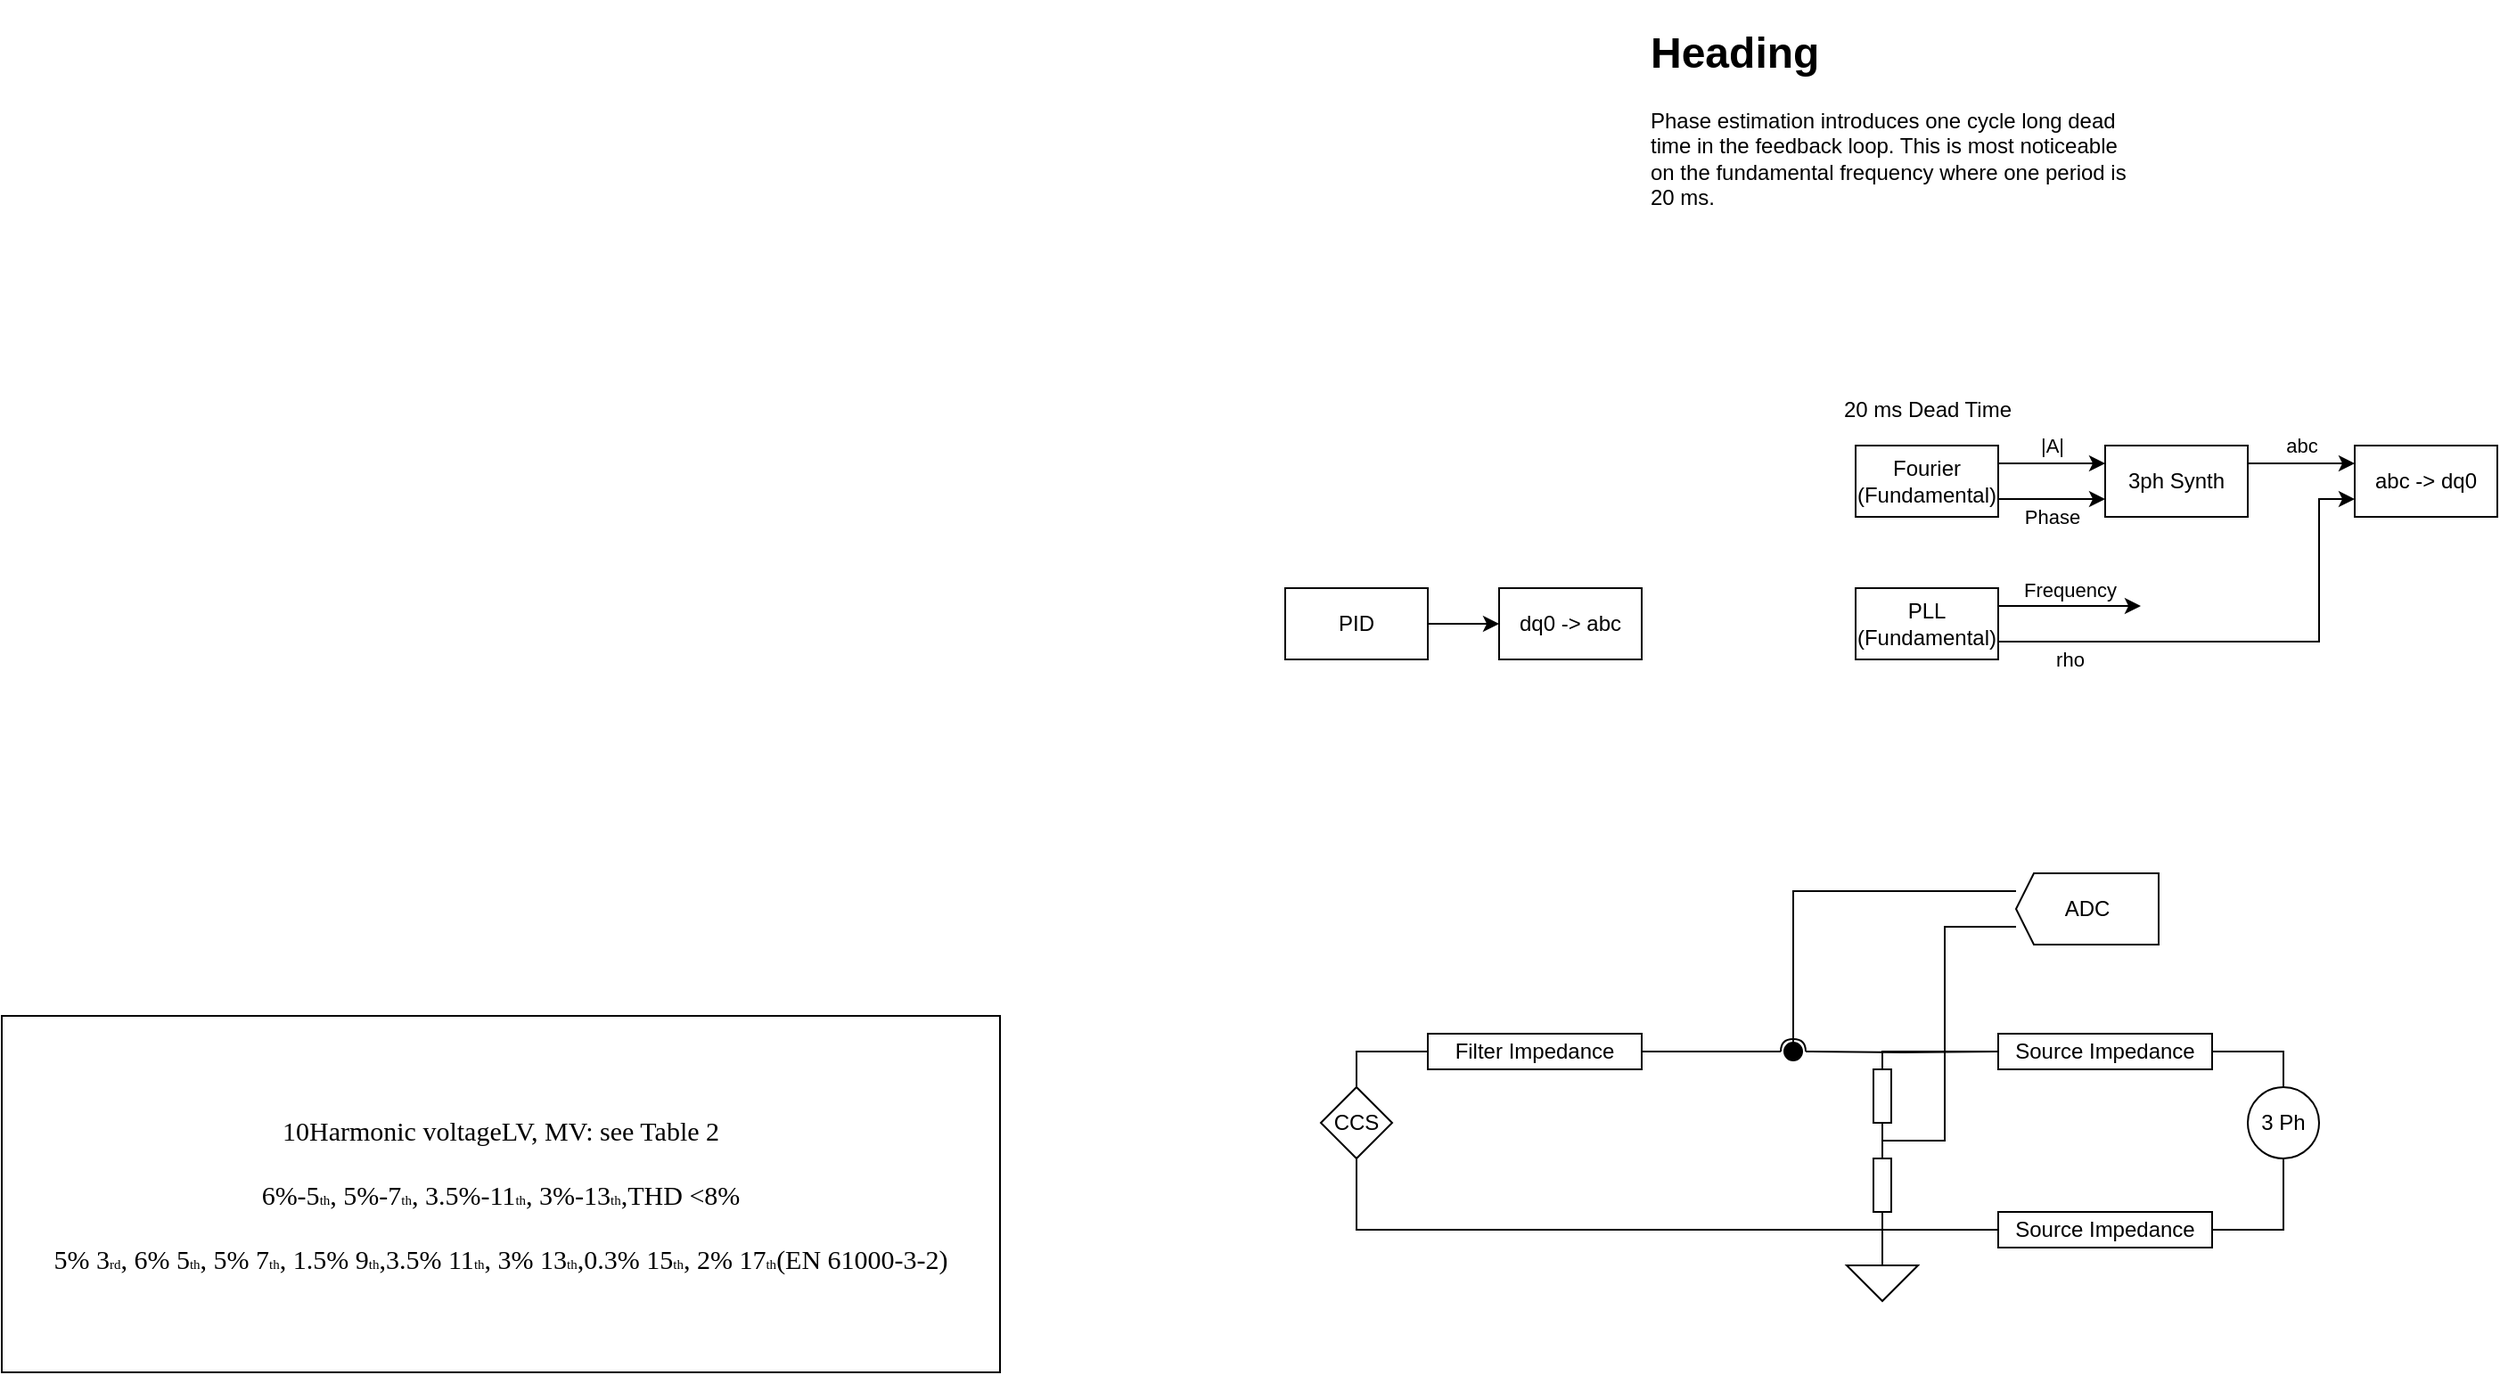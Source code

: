 <mxfile version="13.4.5" type="device" pages="2"><diagram id="gl-tYB7vhya90MNpWIdh" name="Page-1"><mxGraphModel dx="2622" dy="1232" grid="1" gridSize="10" guides="1" tooltips="1" connect="1" arrows="1" fold="1" page="0" pageScale="1" pageWidth="850" pageHeight="1100" math="0" shadow="0"><root><mxCell id="0"/><mxCell id="1" parent="0"/><mxCell id="ehlX3eeT3iICWve1UNK--1" value="&lt;h1&gt;Heading&lt;/h1&gt;&lt;p&gt;Phase estimation introduces one cycle long dead time in the feedback loop. This is most noticeable on the fundamental frequency where one period is 20 ms.&lt;/p&gt;" style="text;html=1;strokeColor=none;fillColor=none;spacing=5;spacingTop=-20;whiteSpace=wrap;overflow=hidden;rounded=0;" parent="1" vertex="1"><mxGeometry x="-40" y="-80" width="280" height="120" as="geometry"/></mxCell><mxCell id="g9-jJMFJriJmG8y1UWcc-30" style="edgeStyle=orthogonalEdgeStyle;rounded=0;orthogonalLoop=1;jettySize=auto;html=1;exitX=0.5;exitY=0;exitDx=0;exitDy=0;entryX=1;entryY=0.5;entryDx=0;entryDy=0;endArrow=none;endFill=0;" parent="1" source="g9-jJMFJriJmG8y1UWcc-1" target="g9-jJMFJriJmG8y1UWcc-24" edge="1"><mxGeometry relative="1" as="geometry"/></mxCell><mxCell id="g9-jJMFJriJmG8y1UWcc-1" value="3 Ph" style="ellipse;whiteSpace=wrap;html=1;aspect=fixed;" parent="1" vertex="1"><mxGeometry x="300" y="520" width="40" height="40" as="geometry"/></mxCell><mxCell id="g9-jJMFJriJmG8y1UWcc-2" value="abc -&amp;gt; dq0" style="rounded=0;whiteSpace=wrap;html=1;" parent="1" vertex="1"><mxGeometry x="360" y="160" width="80" height="40" as="geometry"/></mxCell><mxCell id="g9-jJMFJriJmG8y1UWcc-9" value="|A|" style="edgeStyle=orthogonalEdgeStyle;rounded=0;orthogonalLoop=1;jettySize=auto;html=1;exitX=1;exitY=0.25;exitDx=0;exitDy=0;entryX=0;entryY=0.25;entryDx=0;entryDy=0;" parent="1" source="g9-jJMFJriJmG8y1UWcc-4" target="g9-jJMFJriJmG8y1UWcc-8" edge="1"><mxGeometry y="10" relative="1" as="geometry"><mxPoint as="offset"/></mxGeometry></mxCell><mxCell id="g9-jJMFJriJmG8y1UWcc-10" value="Phase" style="edgeStyle=orthogonalEdgeStyle;rounded=0;orthogonalLoop=1;jettySize=auto;html=1;exitX=1;exitY=0.75;exitDx=0;exitDy=0;entryX=0;entryY=0.75;entryDx=0;entryDy=0;" parent="1" source="g9-jJMFJriJmG8y1UWcc-4" target="g9-jJMFJriJmG8y1UWcc-8" edge="1"><mxGeometry y="-10" relative="1" as="geometry"><mxPoint as="offset"/></mxGeometry></mxCell><mxCell id="g9-jJMFJriJmG8y1UWcc-4" value="Fourier&lt;br&gt;(Fundamental)" style="rounded=0;whiteSpace=wrap;html=1;" parent="1" vertex="1"><mxGeometry x="80" y="160" width="80" height="40" as="geometry"/></mxCell><mxCell id="g9-jJMFJriJmG8y1UWcc-12" value="rho" style="edgeStyle=orthogonalEdgeStyle;rounded=0;orthogonalLoop=1;jettySize=auto;html=1;exitX=1;exitY=0.75;exitDx=0;exitDy=0;entryX=0;entryY=0.75;entryDx=0;entryDy=0;" parent="1" source="g9-jJMFJriJmG8y1UWcc-6" target="g9-jJMFJriJmG8y1UWcc-2" edge="1"><mxGeometry x="-0.714" y="-10" relative="1" as="geometry"><Array as="points"><mxPoint x="340" y="270"/><mxPoint x="340" y="190"/></Array><mxPoint as="offset"/></mxGeometry></mxCell><mxCell id="g9-jJMFJriJmG8y1UWcc-13" value="Frequency" style="edgeStyle=orthogonalEdgeStyle;rounded=0;orthogonalLoop=1;jettySize=auto;html=1;exitX=1;exitY=0.25;exitDx=0;exitDy=0;" parent="1" source="g9-jJMFJriJmG8y1UWcc-6" edge="1"><mxGeometry y="10" relative="1" as="geometry"><mxPoint x="240" y="250" as="targetPoint"/><mxPoint as="offset"/></mxGeometry></mxCell><mxCell id="g9-jJMFJriJmG8y1UWcc-6" value="PLL&lt;br&gt;(Fundamental)" style="rounded=0;whiteSpace=wrap;html=1;" parent="1" vertex="1"><mxGeometry x="80" y="240" width="80" height="40" as="geometry"/></mxCell><mxCell id="g9-jJMFJriJmG8y1UWcc-11" value="abc" style="edgeStyle=orthogonalEdgeStyle;rounded=0;orthogonalLoop=1;jettySize=auto;html=1;exitX=1;exitY=0.25;exitDx=0;exitDy=0;entryX=0;entryY=0.25;entryDx=0;entryDy=0;" parent="1" source="g9-jJMFJriJmG8y1UWcc-8" target="g9-jJMFJriJmG8y1UWcc-2" edge="1"><mxGeometry y="10" relative="1" as="geometry"><mxPoint as="offset"/></mxGeometry></mxCell><mxCell id="g9-jJMFJriJmG8y1UWcc-8" value="3ph Synth" style="rounded=0;whiteSpace=wrap;html=1;" parent="1" vertex="1"><mxGeometry x="220" y="160" width="80" height="40" as="geometry"/></mxCell><mxCell id="g9-jJMFJriJmG8y1UWcc-18" style="edgeStyle=orthogonalEdgeStyle;rounded=0;orthogonalLoop=1;jettySize=auto;html=1;exitX=1;exitY=0.5;exitDx=0;exitDy=0;entryX=0;entryY=0.5;entryDx=0;entryDy=0;" parent="1" source="g9-jJMFJriJmG8y1UWcc-14" target="g9-jJMFJriJmG8y1UWcc-16" edge="1"><mxGeometry relative="1" as="geometry"/></mxCell><mxCell id="g9-jJMFJriJmG8y1UWcc-14" value="PID" style="rounded=0;whiteSpace=wrap;html=1;" parent="1" vertex="1"><mxGeometry x="-240" y="240" width="80" height="40" as="geometry"/></mxCell><mxCell id="g9-jJMFJriJmG8y1UWcc-16" value="dq0 -&amp;gt; abc" style="rounded=0;whiteSpace=wrap;html=1;" parent="1" vertex="1"><mxGeometry x="-120" y="240" width="80" height="40" as="geometry"/></mxCell><mxCell id="g9-jJMFJriJmG8y1UWcc-22" style="edgeStyle=orthogonalEdgeStyle;rounded=0;orthogonalLoop=1;jettySize=auto;html=1;exitX=0.5;exitY=0;exitDx=0;exitDy=0;entryX=0;entryY=0.5;entryDx=0;entryDy=0;endArrow=none;endFill=0;" parent="1" source="g9-jJMFJriJmG8y1UWcc-25" target="g9-jJMFJriJmG8y1UWcc-21" edge="1"><mxGeometry relative="1" as="geometry"><mxPoint x="-200" y="510" as="sourcePoint"/></mxGeometry></mxCell><mxCell id="g9-jJMFJriJmG8y1UWcc-21" value="Filter Impedance" style="rounded=0;whiteSpace=wrap;html=1;" parent="1" vertex="1"><mxGeometry x="-160" y="490" width="120" height="20" as="geometry"/></mxCell><mxCell id="g9-jJMFJriJmG8y1UWcc-24" value="Source Impedance" style="rounded=0;whiteSpace=wrap;html=1;" parent="1" vertex="1"><mxGeometry x="160" y="490" width="120" height="20" as="geometry"/></mxCell><mxCell id="un1_nmSQ3GedAPekUb5U-29" style="edgeStyle=orthogonalEdgeStyle;rounded=0;orthogonalLoop=1;jettySize=auto;html=1;exitX=0.5;exitY=1;exitDx=0;exitDy=0;entryX=0;entryY=0.5;entryDx=0;entryDy=0;endArrow=none;endFill=0;" parent="1" source="g9-jJMFJriJmG8y1UWcc-25" target="un1_nmSQ3GedAPekUb5U-30" edge="1"><mxGeometry relative="1" as="geometry"><mxPoint x="84.52" y="640.48" as="targetPoint"/><Array as="points"><mxPoint x="-200" y="600"/><mxPoint x="95" y="600"/></Array></mxGeometry></mxCell><mxCell id="g9-jJMFJriJmG8y1UWcc-25" value="CCS" style="rhombus;whiteSpace=wrap;html=1;" parent="1" vertex="1"><mxGeometry x="-220" y="520" width="40" height="40" as="geometry"/></mxCell><mxCell id="g9-jJMFJriJmG8y1UWcc-29" style="edgeStyle=orthogonalEdgeStyle;rounded=0;orthogonalLoop=1;jettySize=auto;html=1;entryX=0.5;entryY=1;entryDx=0;entryDy=0;exitX=0;exitY=0.5;exitDx=0;exitDy=0;endArrow=none;endFill=0;" parent="1" source="IaVr9fQkPqIP3d6EszNi-2" target="g9-jJMFJriJmG8y1UWcc-1" edge="1"><mxGeometry relative="1" as="geometry"><mxPoint x="115" y="640.0" as="sourcePoint"/><Array as="points"><mxPoint x="95" y="600"/><mxPoint x="320" y="600"/></Array></mxGeometry></mxCell><mxCell id="2" value="20 ms Dead Time" style="text;html=1;align=center;verticalAlign=middle;resizable=0;points=[];autosize=1;" parent="1" vertex="1"><mxGeometry x="65" y="130" width="110" height="20" as="geometry"/></mxCell><mxCell id="g9-jJMFJriJmG8y1UWcc-40" value="&lt;span style=&quot;left: 106.762px ; top: 1048.73px ; font-size: 15px ; font-family: serif ; transform: scalex(1.059)&quot;&gt;10&lt;/span&gt;&lt;span style=&quot;left: 137.567px ; top: 1048.73px ; font-size: 15px ; font-family: serif ; transform: scalex(1.127)&quot;&gt;Harmonic voltage&lt;/span&gt;&lt;span style=&quot;left: 301.313px ; top: 1048.73px ; font-size: 15px ; font-family: serif ; transform: scalex(1.03)&quot;&gt;LV, MV: see Table 2&lt;br&gt;&lt;/span&gt;&lt;span style=&quot;left: 582.221px ; top: 1048.73px ; font-size: 15px ; font-family: serif ; transform: scalex(1.057)&quot;&gt;&lt;br&gt;6%-5&lt;/span&gt;&lt;span style=&quot;left: 616.561px ; top: 1049.19px ; font-size: 7.5px ; font-family: serif ; transform: scalex(1.222)&quot;&gt;th&lt;/span&gt;&lt;span style=&quot;left: 623.693px ; top: 1048.73px ; font-size: 15px ; font-family: serif ; transform: scalex(1.05)&quot;&gt;, 5%-7&lt;/span&gt;&lt;span style=&quot;left: 665.716px ; top: 1049.19px ; font-size: 7.5px ; font-family: serif ; transform: scalex(1.222)&quot;&gt;th&lt;/span&gt;&lt;span style=&quot;left: 672.848px ; top: 1048.73px ; font-size: 15px ; font-family: serif ; transform: scalex(0.979)&quot;&gt;, &lt;/span&gt;&lt;span style=&quot;left: 582.221px ; top: 1068.73px ; font-size: 15px ; font-family: serif ; transform: scalex(1.069)&quot;&gt;3.5%-11&lt;/span&gt;&lt;span style=&quot;left: 636.428px ; top: 1069.19px ; font-size: 7.5px ; font-family: serif ; transform: scalex(1.222)&quot;&gt;th&lt;/span&gt;&lt;span style=&quot;left: 643.56px ; top: 1068.73px ; font-size: 15px ; font-family: serif ; transform: scalex(0.979)&quot;&gt;, &lt;/span&gt;&lt;span style=&quot;left: 582.222px ; top: 1088.73px ; font-size: 15px ; font-family: serif ; transform: scalex(1.057)&quot;&gt;3%-13&lt;/span&gt;&lt;span style=&quot;left: 624.508px ; top: 1089.19px ; font-size: 7.5px ; font-family: serif ; transform: scalex(1.222)&quot;&gt;th&lt;/span&gt;&lt;span style=&quot;left: 631.64px ; top: 1088.73px ; font-size: 15px ; font-family: serif&quot;&gt;,&lt;/span&gt;&lt;span style=&quot;left: 582.221px ; top: 1108.73px ; font-size: 15px ; font-family: serif ; transform: scalex(1.043)&quot;&gt;THD &amp;lt;8%&lt;br&gt;&lt;/span&gt;&lt;span style=&quot;left: 734.852px ; top: 1048.73px ; font-size: 15px ; font-family: serif ; transform: scalex(1.029)&quot;&gt;&lt;br&gt;5% 3&lt;/span&gt;&lt;span style=&quot;left: 767.024px ; top: 1049.19px ; font-size: 7.5px ; font-family: serif ; transform: scalex(1.137)&quot;&gt;rd&lt;/span&gt;&lt;span style=&quot;left: 774.277px ; top: 1048.73px ; font-size: 15px ; font-family: serif ; transform: scalex(1.028)&quot;&gt;, 6% 5&lt;/span&gt;&lt;span style=&quot;left: 814.132px ; top: 1049.19px ; font-size: 7.5px ; font-family: serif ; transform: scalex(1.222)&quot;&gt;th&lt;/span&gt;&lt;span style=&quot;left: 821.264px ; top: 1048.73px ; font-size: 15px ; font-family: serif ; transform: scalex(0.979)&quot;&gt;, &lt;/span&gt;&lt;span style=&quot;left: 734.852px ; top: 1068.73px ; font-size: 15px ; font-family: serif ; transform: scalex(1.029)&quot;&gt;5% 7&lt;/span&gt;&lt;span style=&quot;left: 767.024px ; top: 1069.19px ; font-size: 7.5px ; font-family: serif ; transform: scalex(1.222)&quot;&gt;th&lt;/span&gt;&lt;span style=&quot;left: 774.156px ; top: 1068.73px ; font-size: 15px ; font-family: serif ; transform: scalex(1.035)&quot;&gt;, 1.5% 9&lt;/span&gt;&lt;span style=&quot;left: 825.931px ; top: 1069.19px ; font-size: 7.5px ; font-family: serif ; transform: scalex(1.222)&quot;&gt;th&lt;/span&gt;&lt;span style=&quot;left: 833.063px ; top: 1068.73px ; font-size: 15px ; font-family: serif&quot;&gt;,&lt;/span&gt;&lt;span style=&quot;left: 734.852px ; top: 1088.73px ; font-size: 15px ; font-family: serif ; transform: scalex(1.052)&quot;&gt;3.5% 11&lt;/span&gt;&lt;span style=&quot;left: 786.891px ; top: 1089.19px ; font-size: 7.5px ; font-family: serif ; transform: scalex(1.222)&quot;&gt;th&lt;/span&gt;&lt;span style=&quot;left: 794.023px ; top: 1088.73px ; font-size: 15px ; font-family: serif ; transform: scalex(1.033)&quot;&gt;, 3% 13&lt;/span&gt;&lt;span style=&quot;left: 841.825px ; top: 1089.19px ; font-size: 7.5px ; font-family: serif ; transform: scalex(1.222)&quot;&gt;th&lt;/span&gt;&lt;span style=&quot;left: 848.957px ; top: 1088.73px ; font-size: 15px ; font-family: serif&quot;&gt;,&lt;/span&gt;&lt;span style=&quot;left: 734.852px ; top: 1108.73px ; font-size: 15px ; font-family: serif ; transform: scalex(1.041)&quot;&gt;0.3% 15&lt;/span&gt;&lt;span style=&quot;left: 786.891px ; top: 1109.19px ; font-size: 7.5px ; font-family: serif ; transform: scalex(1.222)&quot;&gt;th&lt;/span&gt;&lt;span style=&quot;left: 794.023px ; top: 1108.73px ; font-size: 15px ; font-family: serif ; transform: scalex(1.033)&quot;&gt;, 2% 17&lt;/span&gt;&lt;span style=&quot;left: 841.825px ; top: 1109.19px ; font-size: 7.5px ; font-family: serif ; transform: scalex(1.222)&quot;&gt;th&lt;/span&gt;&lt;span style=&quot;left: 734.852px ; top: 1128.73px ; font-size: 15px ; font-family: serif ; transform: scalex(1.064)&quot;&gt;(EN 61000-3-2)&lt;/span&gt;" style="rounded=0;whiteSpace=wrap;html=1;" parent="1" vertex="1"><mxGeometry x="-960" y="480" width="560" height="200" as="geometry"/></mxCell><mxCell id="un1_nmSQ3GedAPekUb5U-6" style="edgeStyle=orthogonalEdgeStyle;rounded=0;orthogonalLoop=1;jettySize=auto;html=1;entryX=0;entryY=0.5;entryDx=0;entryDy=0;endArrow=none;endFill=0;exitX=1;exitY=0.5;exitDx=0;exitDy=0;" parent="1" target="g9-jJMFJriJmG8y1UWcc-24" edge="1"><mxGeometry relative="1" as="geometry"><mxPoint x="52.0" y="500" as="sourcePoint"/></mxGeometry></mxCell><mxCell id="un1_nmSQ3GedAPekUb5U-5" style="edgeStyle=orthogonalEdgeStyle;rounded=0;orthogonalLoop=1;jettySize=auto;html=1;exitX=1;exitY=0.5;exitDx=0;exitDy=0;endArrow=none;endFill=0;entryX=0;entryY=0.5;entryDx=0;entryDy=0;" parent="1" source="g9-jJMFJriJmG8y1UWcc-21" edge="1"><mxGeometry relative="1" as="geometry"><mxPoint x="-40" y="500" as="sourcePoint"/><mxPoint x="38.0" y="500" as="targetPoint"/></mxGeometry></mxCell><mxCell id="un1_nmSQ3GedAPekUb5U-9" value="" style="curved=1;endArrow=none;html=1;endFill=0;" parent="1" edge="1"><mxGeometry width="50" height="50" relative="1" as="geometry"><mxPoint x="38" y="500" as="sourcePoint"/><mxPoint x="52" y="500" as="targetPoint"/><Array as="points"><mxPoint x="38" y="493"/><mxPoint x="52" y="493"/></Array></mxGeometry></mxCell><mxCell id="un1_nmSQ3GedAPekUb5U-12" style="edgeStyle=orthogonalEdgeStyle;rounded=0;orthogonalLoop=1;jettySize=auto;html=1;exitX=0.5;exitY=1;exitDx=0;exitDy=0;endArrow=none;endFill=0;entryX=0.25;entryY=1;entryDx=0;entryDy=0;" parent="1" source="un1_nmSQ3GedAPekUb5U-11" target="un1_nmSQ3GedAPekUb5U-21" edge="1"><mxGeometry relative="1" as="geometry"><mxPoint x="160" y="460" as="targetPoint"/><Array as="points"><mxPoint x="45" y="410"/></Array></mxGeometry></mxCell><mxCell id="un1_nmSQ3GedAPekUb5U-11" value="" style="ellipse;whiteSpace=wrap;html=1;fillColor=#000000;" parent="1" vertex="1"><mxGeometry x="40" y="495" width="10" height="10" as="geometry"/></mxCell><mxCell id="un1_nmSQ3GedAPekUb5U-24" style="edgeStyle=orthogonalEdgeStyle;rounded=0;orthogonalLoop=1;jettySize=auto;html=1;exitX=0.5;exitY=0;exitDx=0;exitDy=0;entryX=0;entryY=0.5;entryDx=0;entryDy=0;endArrow=none;endFill=0;" parent="1" source="un1_nmSQ3GedAPekUb5U-14" target="g9-jJMFJriJmG8y1UWcc-24" edge="1"><mxGeometry relative="1" as="geometry"><Array as="points"><mxPoint x="95" y="500"/></Array></mxGeometry></mxCell><mxCell id="un1_nmSQ3GedAPekUb5U-25" style="edgeStyle=orthogonalEdgeStyle;rounded=0;orthogonalLoop=1;jettySize=auto;html=1;exitX=0.5;exitY=1;exitDx=0;exitDy=0;entryX=0.75;entryY=1;entryDx=0;entryDy=0;endArrow=none;endFill=0;" parent="1" source="un1_nmSQ3GedAPekUb5U-14" target="un1_nmSQ3GedAPekUb5U-21" edge="1"><mxGeometry relative="1" as="geometry"><Array as="points"><mxPoint x="95" y="550"/><mxPoint x="130" y="550"/><mxPoint x="130" y="430"/></Array></mxGeometry></mxCell><mxCell id="un1_nmSQ3GedAPekUb5U-14" value="" style="rounded=0;whiteSpace=wrap;html=1;fillColor=#FFFFFF;" parent="1" vertex="1"><mxGeometry x="90" y="510" width="10" height="30" as="geometry"/></mxCell><mxCell id="un1_nmSQ3GedAPekUb5U-16" style="edgeStyle=orthogonalEdgeStyle;rounded=0;orthogonalLoop=1;jettySize=auto;html=1;exitX=0.5;exitY=0;exitDx=0;exitDy=0;entryX=0.5;entryY=1;entryDx=0;entryDy=0;endArrow=none;endFill=0;" parent="1" source="un1_nmSQ3GedAPekUb5U-15" target="un1_nmSQ3GedAPekUb5U-14" edge="1"><mxGeometry relative="1" as="geometry"/></mxCell><mxCell id="un1_nmSQ3GedAPekUb5U-15" value="" style="rounded=0;whiteSpace=wrap;html=1;fillColor=#FFFFFF;" parent="1" vertex="1"><mxGeometry x="90" y="560" width="10" height="30" as="geometry"/></mxCell><mxCell id="un1_nmSQ3GedAPekUb5U-21" value="ADC" style="shape=offPageConnector;whiteSpace=wrap;html=1;fillColor=#FFFFFF;direction=south;size=0.125;" parent="1" vertex="1"><mxGeometry x="170" y="400" width="80" height="40" as="geometry"/></mxCell><mxCell id="un1_nmSQ3GedAPekUb5U-23" style="edgeStyle=orthogonalEdgeStyle;rounded=0;orthogonalLoop=1;jettySize=auto;html=1;exitX=0;exitY=0.5;exitDx=0;exitDy=0;entryX=0.5;entryY=1;entryDx=0;entryDy=0;endArrow=none;endFill=0;" parent="1" source="un1_nmSQ3GedAPekUb5U-30" target="un1_nmSQ3GedAPekUb5U-15" edge="1"><mxGeometry relative="1" as="geometry"><mxPoint x="95" y="640.0" as="sourcePoint"/></mxGeometry></mxCell><mxCell id="un1_nmSQ3GedAPekUb5U-30" value="" style="triangle;whiteSpace=wrap;html=1;fillColor=#FFFFFF;direction=south;" parent="1" vertex="1"><mxGeometry x="75" y="620" width="40" height="20" as="geometry"/></mxCell><mxCell id="IaVr9fQkPqIP3d6EszNi-2" value="Source Impedance" style="rounded=0;whiteSpace=wrap;html=1;" parent="1" vertex="1"><mxGeometry x="160" y="590" width="120" height="20" as="geometry"/></mxCell></root></mxGraphModel></diagram><diagram id="Zniom0Ke337vkUl_OnMt" name="Page-2"><mxGraphModel dx="2031" dy="1189" grid="1" gridSize="10" guides="1" tooltips="1" connect="1" arrows="1" fold="1" page="1" pageScale="1" pageWidth="850" pageHeight="1100" math="0" shadow="0"><root><mxCell id="4PU3NMrwh1GKaXJd7LKX-0"/><mxCell id="4PU3NMrwh1GKaXJd7LKX-1" parent="4PU3NMrwh1GKaXJd7LKX-0"/></root></mxGraphModel></diagram></mxfile>